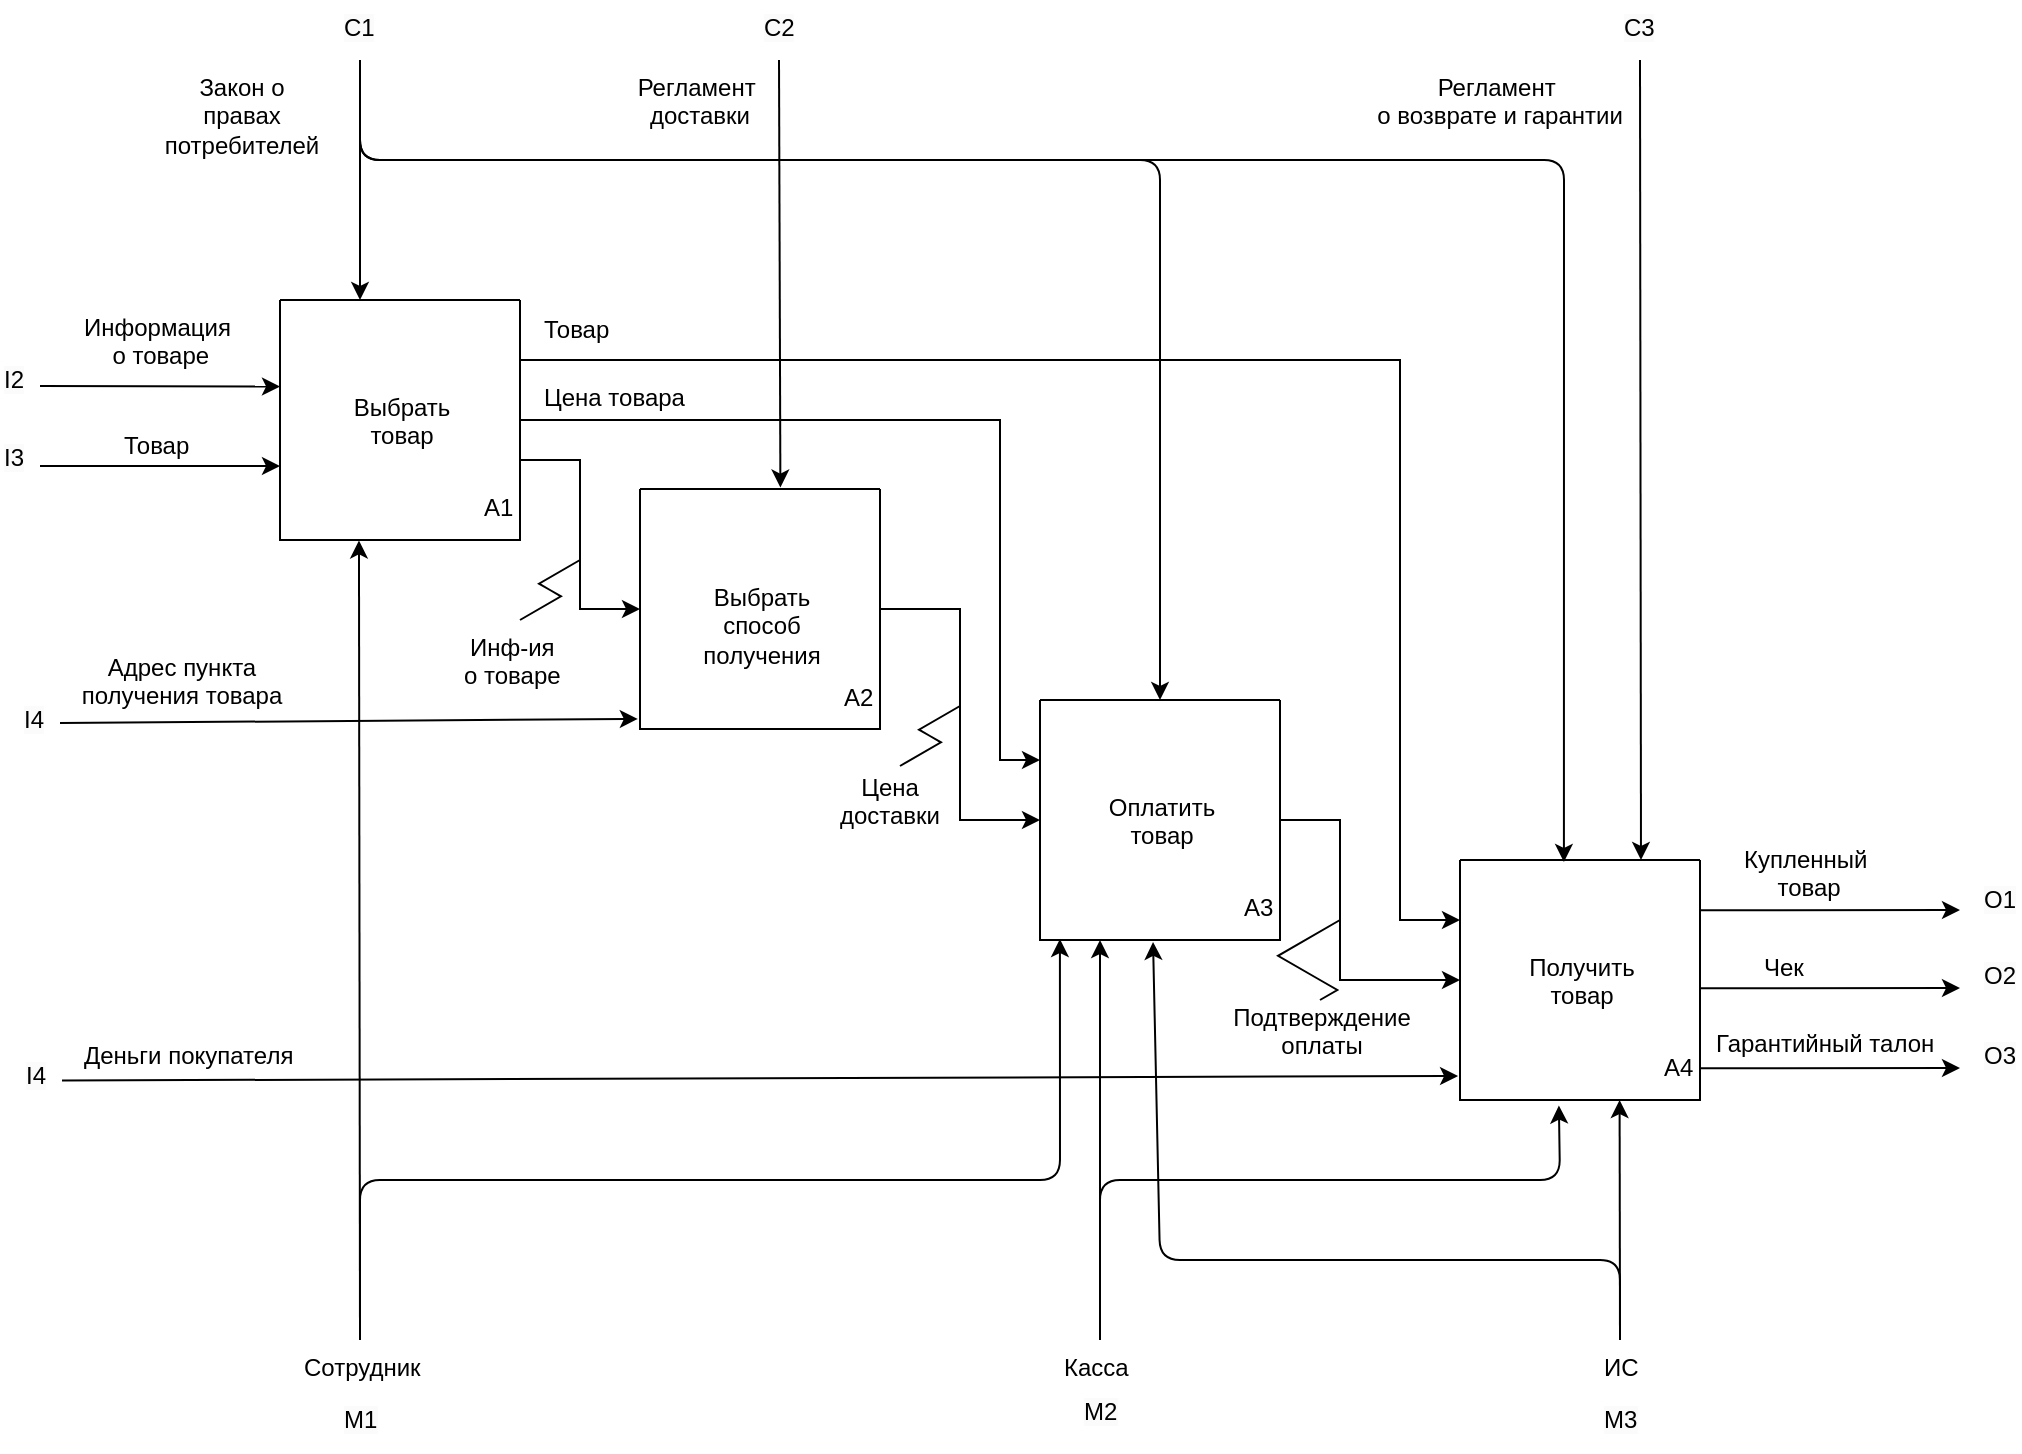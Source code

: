 <mxfile version="23.1.6" type="github">
  <diagram name="Страница — 1" id="sxPRt-Bu6NR-vyBbjWRW">
    <mxGraphModel dx="1843" dy="1203" grid="0" gridSize="10" guides="1" tooltips="1" connect="1" arrows="1" fold="1" page="0" pageScale="1" pageWidth="827" pageHeight="1169" math="0" shadow="0">
      <root>
        <mxCell id="0" />
        <mxCell id="1" parent="0" />
        <mxCell id="to2cmPUaetgxXthWl9te-18" style="edgeStyle=orthogonalEdgeStyle;rounded=0;orthogonalLoop=1;jettySize=auto;html=1;entryX=0;entryY=0.5;entryDx=0;entryDy=0;" parent="1" source="to2cmPUaetgxXthWl9te-2" target="to2cmPUaetgxXthWl9te-4" edge="1">
          <mxGeometry relative="1" as="geometry">
            <Array as="points">
              <mxPoint x="230" y="200" />
              <mxPoint x="230" y="275" />
            </Array>
          </mxGeometry>
        </mxCell>
        <mxCell id="to2cmPUaetgxXthWl9te-21" style="edgeStyle=orthogonalEdgeStyle;rounded=0;orthogonalLoop=1;jettySize=auto;html=1;exitX=1;exitY=0.25;exitDx=0;exitDy=0;entryX=0;entryY=0.25;entryDx=0;entryDy=0;" parent="1" source="to2cmPUaetgxXthWl9te-2" target="to2cmPUaetgxXthWl9te-6" edge="1">
          <mxGeometry relative="1" as="geometry">
            <Array as="points">
              <mxPoint x="200" y="180" />
              <mxPoint x="440" y="180" />
              <mxPoint x="440" y="350" />
            </Array>
          </mxGeometry>
        </mxCell>
        <mxCell id="to2cmPUaetgxXthWl9te-22" style="edgeStyle=orthogonalEdgeStyle;rounded=0;orthogonalLoop=1;jettySize=auto;html=1;exitX=1;exitY=0.25;exitDx=0;exitDy=0;entryX=0;entryY=0.25;entryDx=0;entryDy=0;" parent="1" source="to2cmPUaetgxXthWl9te-2" target="to2cmPUaetgxXthWl9te-5" edge="1">
          <mxGeometry relative="1" as="geometry">
            <Array as="points">
              <mxPoint x="640" y="150" />
              <mxPoint x="640" y="430" />
            </Array>
          </mxGeometry>
        </mxCell>
        <mxCell id="to2cmPUaetgxXthWl9te-2" value="" style="swimlane;startSize=0;" parent="1" vertex="1">
          <mxGeometry x="80" y="120" width="120" height="120" as="geometry" />
        </mxCell>
        <mxCell id="to2cmPUaetgxXthWl9te-7" value="&lt;div style=&quot;text-align: center;&quot;&gt;А1&lt;/div&gt;" style="text;whiteSpace=wrap;html=1;" parent="to2cmPUaetgxXthWl9te-2" vertex="1">
          <mxGeometry x="100" y="90" width="20" height="30" as="geometry" />
        </mxCell>
        <mxCell id="to2cmPUaetgxXthWl9te-17" value="&lt;div style=&quot;text-align: center;&quot;&gt;Выбрать товар&lt;/div&gt;" style="text;whiteSpace=wrap;html=1;" parent="to2cmPUaetgxXthWl9te-2" vertex="1">
          <mxGeometry x="20" y="40" width="80" height="40" as="geometry" />
        </mxCell>
        <mxCell id="to2cmPUaetgxXthWl9te-46" value="" style="endArrow=classic;html=1;rounded=0;" parent="to2cmPUaetgxXthWl9te-2" edge="1">
          <mxGeometry width="50" height="50" relative="1" as="geometry">
            <mxPoint x="40" y="-120" as="sourcePoint" />
            <mxPoint x="40" as="targetPoint" />
          </mxGeometry>
        </mxCell>
        <mxCell id="to2cmPUaetgxXthWl9te-19" style="edgeStyle=orthogonalEdgeStyle;rounded=0;orthogonalLoop=1;jettySize=auto;html=1;exitX=1;exitY=0.5;exitDx=0;exitDy=0;entryX=0;entryY=0.5;entryDx=0;entryDy=0;" parent="1" source="to2cmPUaetgxXthWl9te-4" target="to2cmPUaetgxXthWl9te-6" edge="1">
          <mxGeometry relative="1" as="geometry" />
        </mxCell>
        <mxCell id="to2cmPUaetgxXthWl9te-4" value="" style="swimlane;startSize=0;" parent="1" vertex="1">
          <mxGeometry x="260" y="214.5" width="120" height="120" as="geometry" />
        </mxCell>
        <mxCell id="to2cmPUaetgxXthWl9te-8" value="&lt;div style=&quot;text-align: center;&quot;&gt;А2&lt;/div&gt;" style="text;whiteSpace=wrap;html=1;" parent="to2cmPUaetgxXthWl9te-4" vertex="1">
          <mxGeometry x="100" y="90" width="20" height="30" as="geometry" />
        </mxCell>
        <mxCell id="to2cmPUaetgxXthWl9te-23" value="&lt;div style=&quot;text-align: center;&quot;&gt;Выбрать способ получения&lt;/div&gt;" style="text;whiteSpace=wrap;html=1;" parent="to2cmPUaetgxXthWl9te-4" vertex="1">
          <mxGeometry x="20" y="40" width="80" height="40" as="geometry" />
        </mxCell>
        <mxCell id="to2cmPUaetgxXthWl9te-5" value="" style="swimlane;startSize=0;" parent="1" vertex="1">
          <mxGeometry x="670" y="400" width="120" height="120" as="geometry" />
        </mxCell>
        <mxCell id="to2cmPUaetgxXthWl9te-10" value="&lt;div style=&quot;text-align: center;&quot;&gt;А4&lt;/div&gt;" style="text;whiteSpace=wrap;html=1;" parent="to2cmPUaetgxXthWl9te-5" vertex="1">
          <mxGeometry x="100" y="90" width="20" height="30" as="geometry" />
        </mxCell>
        <mxCell id="to2cmPUaetgxXthWl9te-25" value="&lt;div style=&quot;text-align: center;&quot;&gt;Получить товар&lt;/div&gt;" style="text;whiteSpace=wrap;html=1;" parent="to2cmPUaetgxXthWl9te-5" vertex="1">
          <mxGeometry x="20" y="40" width="80" height="40" as="geometry" />
        </mxCell>
        <mxCell id="to2cmPUaetgxXthWl9te-76" value="" style="endArrow=classic;html=1;rounded=0;entryX=0.665;entryY=1;entryDx=0;entryDy=0;entryPerimeter=0;" parent="to2cmPUaetgxXthWl9te-5" target="to2cmPUaetgxXthWl9te-5" edge="1">
          <mxGeometry width="50" height="50" relative="1" as="geometry">
            <mxPoint x="80" y="240" as="sourcePoint" />
            <mxPoint x="80" y="130" as="targetPoint" />
          </mxGeometry>
        </mxCell>
        <mxCell id="to2cmPUaetgxXthWl9te-81" value="" style="endArrow=classic;html=1;rounded=1;entryX=0.471;entryY=1.008;entryDx=0;entryDy=0;entryPerimeter=0;curved=0;" parent="to2cmPUaetgxXthWl9te-5" target="to2cmPUaetgxXthWl9te-6" edge="1">
          <mxGeometry width="50" height="50" relative="1" as="geometry">
            <mxPoint x="80" y="240" as="sourcePoint" />
            <mxPoint x="-140" y="120" as="targetPoint" />
            <Array as="points">
              <mxPoint x="80" y="200" />
              <mxPoint x="-150" y="200" />
            </Array>
          </mxGeometry>
        </mxCell>
        <mxCell id="to2cmPUaetgxXthWl9te-20" style="edgeStyle=orthogonalEdgeStyle;rounded=0;orthogonalLoop=1;jettySize=auto;html=1;exitX=1;exitY=0.5;exitDx=0;exitDy=0;entryX=0;entryY=0.5;entryDx=0;entryDy=0;" parent="1" source="to2cmPUaetgxXthWl9te-6" target="to2cmPUaetgxXthWl9te-5" edge="1">
          <mxGeometry relative="1" as="geometry">
            <Array as="points">
              <mxPoint x="610" y="380" />
              <mxPoint x="610" y="460" />
            </Array>
          </mxGeometry>
        </mxCell>
        <mxCell id="to2cmPUaetgxXthWl9te-6" value="" style="swimlane;startSize=0;" parent="1" vertex="1">
          <mxGeometry x="460" y="320" width="120" height="120" as="geometry" />
        </mxCell>
        <mxCell id="to2cmPUaetgxXthWl9te-9" value="&lt;div style=&quot;text-align: center;&quot;&gt;А3&lt;/div&gt;" style="text;whiteSpace=wrap;html=1;" parent="to2cmPUaetgxXthWl9te-6" vertex="1">
          <mxGeometry x="100" y="90" width="20" height="30" as="geometry" />
        </mxCell>
        <mxCell id="to2cmPUaetgxXthWl9te-24" value="&lt;div style=&quot;text-align: center;&quot;&gt;Оплатить товар&lt;/div&gt;" style="text;whiteSpace=wrap;html=1;" parent="to2cmPUaetgxXthWl9te-6" vertex="1">
          <mxGeometry x="20" y="40" width="80" height="40" as="geometry" />
        </mxCell>
        <mxCell id="to2cmPUaetgxXthWl9te-11" value="" style="endArrow=classic;html=1;rounded=0;" parent="1" edge="1">
          <mxGeometry width="50" height="50" relative="1" as="geometry">
            <mxPoint x="-40" y="163" as="sourcePoint" />
            <mxPoint x="80.0" y="163.273" as="targetPoint" />
          </mxGeometry>
        </mxCell>
        <mxCell id="to2cmPUaetgxXthWl9te-12" value="" style="endArrow=classic;html=1;rounded=0;" parent="1" edge="1">
          <mxGeometry width="50" height="50" relative="1" as="geometry">
            <mxPoint x="-40" y="203" as="sourcePoint" />
            <mxPoint x="80" y="203" as="targetPoint" />
          </mxGeometry>
        </mxCell>
        <mxCell id="to2cmPUaetgxXthWl9te-13" value="&lt;div style=&quot;text-align: center;&quot;&gt;Информация&amp;nbsp;&lt;/div&gt;&lt;div style=&quot;text-align: center;&quot;&gt;о товаре&lt;/div&gt;" style="text;whiteSpace=wrap;html=1;" parent="1" vertex="1">
          <mxGeometry x="-20" y="120" width="80" height="40" as="geometry" />
        </mxCell>
        <mxCell id="to2cmPUaetgxXthWl9te-14" value="&lt;div style=&quot;text-align: center;&quot;&gt;Товар&lt;/div&gt;" style="text;whiteSpace=wrap;html=1;" parent="1" vertex="1">
          <mxGeometry y="179" width="50" height="20" as="geometry" />
        </mxCell>
        <mxCell id="to2cmPUaetgxXthWl9te-15" value="&lt;span style=&quot;caret-color: rgb(0, 0, 0); color: rgb(0, 0, 0); font-family: Helvetica; font-style: normal; font-variant-caps: normal; font-weight: 400; letter-spacing: normal; text-align: center; text-indent: 0px; text-transform: none; word-spacing: 0px; -webkit-text-stroke-width: 0px; background-color: rgb(251, 251, 251); text-decoration: none; float: none; display: inline !important;&quot;&gt;&lt;font style=&quot;font-size: 12px;&quot;&gt;I2&lt;/font&gt;&lt;/span&gt;" style="text;whiteSpace=wrap;html=1;" parent="1" vertex="1">
          <mxGeometry x="-60" y="145.5" width="20" height="30" as="geometry" />
        </mxCell>
        <mxCell id="to2cmPUaetgxXthWl9te-16" value="&lt;span style=&quot;caret-color: rgb(0, 0, 0); color: rgb(0, 0, 0); font-family: Helvetica; font-style: normal; font-variant-caps: normal; font-weight: 400; letter-spacing: normal; text-align: center; text-indent: 0px; text-transform: none; word-spacing: 0px; -webkit-text-stroke-width: 0px; background-color: rgb(251, 251, 251); text-decoration: none; float: none; display: inline !important;&quot;&gt;&lt;font style=&quot;font-size: 12px;&quot;&gt;I3&lt;/font&gt;&lt;/span&gt;" style="text;whiteSpace=wrap;html=1;" parent="1" vertex="1">
          <mxGeometry x="-60" y="184.5" width="20" height="30" as="geometry" />
        </mxCell>
        <mxCell id="to2cmPUaetgxXthWl9te-26" value="" style="endArrow=classic;html=1;rounded=0;" parent="1" edge="1">
          <mxGeometry width="50" height="50" relative="1" as="geometry">
            <mxPoint x="790" y="425.17" as="sourcePoint" />
            <mxPoint x="920" y="425" as="targetPoint" />
          </mxGeometry>
        </mxCell>
        <mxCell id="to2cmPUaetgxXthWl9te-27" value="" style="endArrow=classic;html=1;rounded=0;" parent="1" edge="1">
          <mxGeometry width="50" height="50" relative="1" as="geometry">
            <mxPoint x="790" y="464.17" as="sourcePoint" />
            <mxPoint x="920" y="464" as="targetPoint" />
          </mxGeometry>
        </mxCell>
        <mxCell id="to2cmPUaetgxXthWl9te-28" value="" style="endArrow=classic;html=1;rounded=0;" parent="1" edge="1">
          <mxGeometry width="50" height="50" relative="1" as="geometry">
            <mxPoint x="790" y="504.17" as="sourcePoint" />
            <mxPoint x="920" y="504" as="targetPoint" />
          </mxGeometry>
        </mxCell>
        <mxCell id="to2cmPUaetgxXthWl9te-29" value="&lt;div style=&quot;text-align: center;&quot;&gt;Купленный&amp;nbsp;&lt;/div&gt;&lt;div style=&quot;text-align: center;&quot;&gt;товар&lt;/div&gt;" style="text;whiteSpace=wrap;html=1;" parent="1" vertex="1">
          <mxGeometry x="810" y="386" width="120" height="20" as="geometry" />
        </mxCell>
        <mxCell id="to2cmPUaetgxXthWl9te-30" value="&lt;div style=&quot;text-align: center;&quot;&gt;Чек&lt;/div&gt;" style="text;whiteSpace=wrap;html=1;" parent="1" vertex="1">
          <mxGeometry x="820" y="440" width="50" height="20" as="geometry" />
        </mxCell>
        <mxCell id="to2cmPUaetgxXthWl9te-31" value="&lt;div style=&quot;text-align: center;&quot;&gt;Гарантийный талон&lt;/div&gt;" style="text;whiteSpace=wrap;html=1;" parent="1" vertex="1">
          <mxGeometry x="796" y="478" width="120" height="20" as="geometry" />
        </mxCell>
        <mxCell id="to2cmPUaetgxXthWl9te-32" value="&lt;span style=&quot;caret-color: rgb(0, 0, 0); color: rgb(0, 0, 0); font-family: Helvetica; font-style: normal; font-variant-caps: normal; font-weight: 400; letter-spacing: normal; text-align: center; text-indent: 0px; text-transform: none; word-spacing: 0px; -webkit-text-stroke-width: 0px; background-color: rgb(251, 251, 251); text-decoration: none; float: none; display: inline !important;&quot;&gt;&lt;font style=&quot;font-size: 12px;&quot;&gt;О1&lt;/font&gt;&lt;/span&gt;" style="text;whiteSpace=wrap;html=1;" parent="1" vertex="1">
          <mxGeometry x="930" y="406" width="20" height="30" as="geometry" />
        </mxCell>
        <mxCell id="to2cmPUaetgxXthWl9te-33" value="&lt;span style=&quot;caret-color: rgb(0, 0, 0); color: rgb(0, 0, 0); font-family: Helvetica; font-style: normal; font-variant-caps: normal; font-weight: 400; letter-spacing: normal; text-align: center; text-indent: 0px; text-transform: none; word-spacing: 0px; -webkit-text-stroke-width: 0px; background-color: rgb(251, 251, 251); text-decoration: none; float: none; display: inline !important;&quot;&gt;&lt;font style=&quot;font-size: 12px;&quot;&gt;O2&lt;/font&gt;&lt;/span&gt;" style="text;whiteSpace=wrap;html=1;" parent="1" vertex="1">
          <mxGeometry x="930" y="444" width="20" height="30" as="geometry" />
        </mxCell>
        <mxCell id="to2cmPUaetgxXthWl9te-34" value="&lt;span style=&quot;caret-color: rgb(0, 0, 0); color: rgb(0, 0, 0); font-family: Helvetica; font-style: normal; font-variant-caps: normal; font-weight: 400; letter-spacing: normal; text-align: center; text-indent: 0px; text-transform: none; word-spacing: 0px; -webkit-text-stroke-width: 0px; background-color: rgb(251, 251, 251); text-decoration: none; float: none; display: inline !important;&quot;&gt;&lt;font style=&quot;font-size: 12px;&quot;&gt;O3&lt;/font&gt;&lt;/span&gt;" style="text;whiteSpace=wrap;html=1;" parent="1" vertex="1">
          <mxGeometry x="930" y="484" width="20" height="30" as="geometry" />
        </mxCell>
        <mxCell id="to2cmPUaetgxXthWl9te-37" value="&lt;div style=&quot;text-align: center;&quot;&gt;Товар&lt;/div&gt;" style="text;whiteSpace=wrap;html=1;" parent="1" vertex="1">
          <mxGeometry x="210" y="121" width="40" height="24.5" as="geometry" />
        </mxCell>
        <mxCell id="to2cmPUaetgxXthWl9te-38" value="&lt;div style=&quot;text-align: center;&quot;&gt;Цена товара&lt;/div&gt;" style="text;whiteSpace=wrap;html=1;" parent="1" vertex="1">
          <mxGeometry x="210" y="154.5" width="100" height="24.5" as="geometry" />
        </mxCell>
        <mxCell id="to2cmPUaetgxXthWl9te-39" value="&lt;div style=&quot;text-align: center;&quot;&gt;Инф-ия&lt;/div&gt;&lt;div style=&quot;text-align: center;&quot;&gt;о товаре&lt;/div&gt;" style="text;whiteSpace=wrap;html=1;" parent="1" vertex="1">
          <mxGeometry x="170" y="280" width="60" height="24.5" as="geometry" />
        </mxCell>
        <mxCell id="to2cmPUaetgxXthWl9te-40" value="" style="edgeStyle=isometricEdgeStyle;endArrow=none;html=1;rounded=0;exitX=0.5;exitY=0;exitDx=0;exitDy=0;" parent="1" source="to2cmPUaetgxXthWl9te-39" edge="1">
          <mxGeometry width="50" height="100" relative="1" as="geometry">
            <mxPoint x="213.46" y="280" as="sourcePoint" />
            <mxPoint x="230" y="250" as="targetPoint" />
          </mxGeometry>
        </mxCell>
        <mxCell id="to2cmPUaetgxXthWl9te-41" value="&lt;div style=&quot;text-align: center;&quot;&gt;Цена доставки&lt;/div&gt;" style="text;whiteSpace=wrap;html=1;" parent="1" vertex="1">
          <mxGeometry x="354" y="350" width="60" height="24.5" as="geometry" />
        </mxCell>
        <mxCell id="to2cmPUaetgxXthWl9te-43" value="&lt;div style=&quot;text-align: center;&quot;&gt;Подтверждение оплаты&lt;/div&gt;" style="text;whiteSpace=wrap;html=1;" parent="1" vertex="1">
          <mxGeometry x="550" y="464.75" width="100" height="33.25" as="geometry" />
        </mxCell>
        <mxCell id="to2cmPUaetgxXthWl9te-44" value="" style="edgeStyle=isometricEdgeStyle;endArrow=none;html=1;rounded=0;" parent="1" edge="1">
          <mxGeometry width="50" height="100" relative="1" as="geometry">
            <mxPoint x="600" y="470" as="sourcePoint" />
            <mxPoint x="610" y="430" as="targetPoint" />
            <Array as="points">
              <mxPoint x="600" y="460" />
            </Array>
          </mxGeometry>
        </mxCell>
        <mxCell id="to2cmPUaetgxXthWl9te-45" value="&lt;div style=&quot;text-align: center;&quot;&gt;Закон о правах потребителей&lt;/div&gt;" style="text;whiteSpace=wrap;html=1;" parent="1" vertex="1">
          <mxGeometry x="20" width="80" height="50" as="geometry" />
        </mxCell>
        <mxCell id="to2cmPUaetgxXthWl9te-47" value="&lt;span style=&quot;caret-color: rgb(0, 0, 0); color: rgb(0, 0, 0); font-family: Helvetica; font-style: normal; font-variant-caps: normal; font-weight: 400; letter-spacing: normal; text-align: center; text-indent: 0px; text-transform: none; word-spacing: 0px; -webkit-text-stroke-width: 0px; background-color: rgb(251, 251, 251); text-decoration: none; float: none; display: inline !important;&quot;&gt;&lt;font style=&quot;font-size: 12px;&quot;&gt;С1&lt;/font&gt;&lt;/span&gt;" style="text;whiteSpace=wrap;html=1;" parent="1" vertex="1">
          <mxGeometry x="110" y="-30" width="20" height="30" as="geometry" />
        </mxCell>
        <mxCell id="to2cmPUaetgxXthWl9te-48" value="&lt;span style=&quot;caret-color: rgb(0, 0, 0); color: rgb(0, 0, 0); font-family: Helvetica; font-style: normal; font-variant-caps: normal; font-weight: 400; letter-spacing: normal; text-align: center; text-indent: 0px; text-transform: none; word-spacing: 0px; -webkit-text-stroke-width: 0px; background-color: rgb(251, 251, 251); text-decoration: none; float: none; display: inline !important;&quot;&gt;&lt;font style=&quot;font-size: 12px;&quot;&gt;С2&lt;/font&gt;&lt;/span&gt;" style="text;whiteSpace=wrap;html=1;" parent="1" vertex="1">
          <mxGeometry x="320" y="-30" width="20" height="30" as="geometry" />
        </mxCell>
        <mxCell id="to2cmPUaetgxXthWl9te-50" value="" style="endArrow=classic;html=1;rounded=1;entryX=0.5;entryY=0;entryDx=0;entryDy=0;curved=0;" parent="1" target="to2cmPUaetgxXthWl9te-6" edge="1">
          <mxGeometry width="50" height="50" relative="1" as="geometry">
            <mxPoint x="120" as="sourcePoint" />
            <mxPoint x="170" y="-50" as="targetPoint" />
            <Array as="points">
              <mxPoint x="120" y="50" />
              <mxPoint x="520" y="50" />
            </Array>
          </mxGeometry>
        </mxCell>
        <mxCell id="to2cmPUaetgxXthWl9te-53" value="" style="endArrow=classic;html=1;rounded=1;entryX=0.433;entryY=0.008;entryDx=0;entryDy=0;curved=0;entryPerimeter=0;" parent="1" target="to2cmPUaetgxXthWl9te-5" edge="1">
          <mxGeometry width="50" height="50" relative="1" as="geometry">
            <mxPoint x="120" y="0.5" as="sourcePoint" />
            <mxPoint x="520" y="320.5" as="targetPoint" />
            <Array as="points">
              <mxPoint x="120" y="50" />
              <mxPoint x="420" y="50" />
              <mxPoint x="722" y="50" />
            </Array>
          </mxGeometry>
        </mxCell>
        <mxCell id="to2cmPUaetgxXthWl9te-55" value="" style="endArrow=classic;html=1;rounded=0;entryX=0.585;entryY=-0.006;entryDx=0;entryDy=0;entryPerimeter=0;" parent="1" target="to2cmPUaetgxXthWl9te-4" edge="1">
          <mxGeometry width="50" height="50" relative="1" as="geometry">
            <mxPoint x="329.5" as="sourcePoint" />
            <mxPoint x="329.5" y="120" as="targetPoint" />
          </mxGeometry>
        </mxCell>
        <mxCell id="to2cmPUaetgxXthWl9te-56" value="&lt;div style=&quot;&quot;&gt;Регламент&amp;nbsp;&lt;/div&gt;&lt;div style=&quot;&quot;&gt;доставки&lt;/div&gt;" style="text;whiteSpace=wrap;html=1;align=center;" parent="1" vertex="1">
          <mxGeometry x="250" width="80" height="50" as="geometry" />
        </mxCell>
        <mxCell id="to2cmPUaetgxXthWl9te-57" value="" style="endArrow=classic;html=1;rounded=0;entryX=0.585;entryY=-0.006;entryDx=0;entryDy=0;entryPerimeter=0;" parent="1" edge="1">
          <mxGeometry width="50" height="50" relative="1" as="geometry">
            <mxPoint x="760" as="sourcePoint" />
            <mxPoint x="760.5" y="400" as="targetPoint" />
          </mxGeometry>
        </mxCell>
        <mxCell id="to2cmPUaetgxXthWl9te-59" value="&lt;span style=&quot;caret-color: rgb(0, 0, 0); color: rgb(0, 0, 0); font-family: Helvetica; font-style: normal; font-variant-caps: normal; font-weight: 400; letter-spacing: normal; text-align: center; text-indent: 0px; text-transform: none; word-spacing: 0px; -webkit-text-stroke-width: 0px; background-color: rgb(251, 251, 251); text-decoration: none; float: none; display: inline !important;&quot;&gt;&lt;font style=&quot;font-size: 12px;&quot;&gt;С3&lt;/font&gt;&lt;/span&gt;" style="text;whiteSpace=wrap;html=1;" parent="1" vertex="1">
          <mxGeometry x="750" y="-30" width="20" height="30" as="geometry" />
        </mxCell>
        <mxCell id="to2cmPUaetgxXthWl9te-61" value="&lt;div style=&quot;&quot;&gt;Регламент&amp;nbsp;&lt;br style=&quot;border-color: var(--border-color);&quot;&gt;о возврате и гарантии&lt;br&gt;&lt;/div&gt;" style="text;whiteSpace=wrap;html=1;align=center;" parent="1" vertex="1">
          <mxGeometry x="620" width="140" height="50" as="geometry" />
        </mxCell>
        <mxCell id="to2cmPUaetgxXthWl9te-62" value="" style="endArrow=classic;html=1;rounded=0;entryX=-0.009;entryY=0.958;entryDx=0;entryDy=0;entryPerimeter=0;" parent="1" target="to2cmPUaetgxXthWl9te-4" edge="1">
          <mxGeometry width="50" height="50" relative="1" as="geometry">
            <mxPoint x="-30" y="331.5" as="sourcePoint" />
            <mxPoint x="256.76" y="330" as="targetPoint" />
          </mxGeometry>
        </mxCell>
        <mxCell id="to2cmPUaetgxXthWl9te-63" value="&lt;div style=&quot;text-align: center;&quot;&gt;Адрес пункта получения товара&lt;br&gt;&lt;/div&gt;" style="text;whiteSpace=wrap;html=1;" parent="1" vertex="1">
          <mxGeometry x="-30" y="290" width="120" height="40" as="geometry" />
        </mxCell>
        <mxCell id="to2cmPUaetgxXthWl9te-64" value="&lt;span style=&quot;caret-color: rgb(0, 0, 0); color: rgb(0, 0, 0); font-family: Helvetica; font-style: normal; font-variant-caps: normal; font-weight: 400; letter-spacing: normal; text-align: center; text-indent: 0px; text-transform: none; word-spacing: 0px; -webkit-text-stroke-width: 0px; background-color: rgb(251, 251, 251); text-decoration: none; float: none; display: inline !important;&quot;&gt;&lt;font style=&quot;font-size: 12px;&quot;&gt;I4&lt;/font&gt;&lt;/span&gt;" style="text;whiteSpace=wrap;html=1;" parent="1" vertex="1">
          <mxGeometry x="-50" y="315.5" width="20" height="30" as="geometry" />
        </mxCell>
        <mxCell id="to2cmPUaetgxXthWl9te-65" value="" style="endArrow=classic;html=1;rounded=0;entryX=-0.008;entryY=0.9;entryDx=0;entryDy=0;entryPerimeter=0;" parent="1" target="to2cmPUaetgxXthWl9te-5" edge="1">
          <mxGeometry width="50" height="50" relative="1" as="geometry">
            <mxPoint x="-29" y="510.25" as="sourcePoint" />
            <mxPoint x="260" y="507.75" as="targetPoint" />
          </mxGeometry>
        </mxCell>
        <mxCell id="to2cmPUaetgxXthWl9te-66" value="&lt;div style=&quot;text-align: center;&quot;&gt;Деньги покупателя&lt;br&gt;&lt;/div&gt;" style="text;whiteSpace=wrap;html=1;" parent="1" vertex="1">
          <mxGeometry x="-20" y="484" width="120" height="22" as="geometry" />
        </mxCell>
        <mxCell id="to2cmPUaetgxXthWl9te-67" value="&lt;span style=&quot;caret-color: rgb(0, 0, 0); color: rgb(0, 0, 0); font-family: Helvetica; font-style: normal; font-variant-caps: normal; font-weight: 400; letter-spacing: normal; text-align: center; text-indent: 0px; text-transform: none; word-spacing: 0px; -webkit-text-stroke-width: 0px; background-color: rgb(251, 251, 251); text-decoration: none; float: none; display: inline !important;&quot;&gt;&lt;font style=&quot;font-size: 12px;&quot;&gt;I4&lt;/font&gt;&lt;/span&gt;" style="text;whiteSpace=wrap;html=1;" parent="1" vertex="1">
          <mxGeometry x="-49" y="494.25" width="20" height="30" as="geometry" />
        </mxCell>
        <mxCell id="to2cmPUaetgxXthWl9te-68" value="" style="endArrow=classic;html=1;rounded=0;entryX=0.329;entryY=1.002;entryDx=0;entryDy=0;entryPerimeter=0;" parent="1" target="to2cmPUaetgxXthWl9te-2" edge="1">
          <mxGeometry width="50" height="50" relative="1" as="geometry">
            <mxPoint x="120" y="640" as="sourcePoint" />
            <mxPoint x="170" y="590" as="targetPoint" />
          </mxGeometry>
        </mxCell>
        <mxCell id="to2cmPUaetgxXthWl9te-69" value="" style="endArrow=classic;html=1;rounded=1;entryX=0.083;entryY=0.996;entryDx=0;entryDy=0;entryPerimeter=0;curved=0;" parent="1" target="to2cmPUaetgxXthWl9te-6" edge="1">
          <mxGeometry width="50" height="50" relative="1" as="geometry">
            <mxPoint x="120" y="640" as="sourcePoint" />
            <mxPoint x="170" y="590" as="targetPoint" />
            <Array as="points">
              <mxPoint x="120" y="560" />
              <mxPoint x="470" y="560" />
            </Array>
          </mxGeometry>
        </mxCell>
        <mxCell id="to2cmPUaetgxXthWl9te-70" value="" style="endArrow=classic;html=1;rounded=0;entryX=0.329;entryY=1.002;entryDx=0;entryDy=0;entryPerimeter=0;" parent="1" edge="1">
          <mxGeometry width="50" height="50" relative="1" as="geometry">
            <mxPoint x="490" y="640" as="sourcePoint" />
            <mxPoint x="490" y="440" as="targetPoint" />
          </mxGeometry>
        </mxCell>
        <mxCell id="to2cmPUaetgxXthWl9te-71" value="" style="endArrow=classic;html=1;rounded=1;entryX=0.412;entryY=1.023;entryDx=0;entryDy=0;entryPerimeter=0;curved=0;" parent="1" target="to2cmPUaetgxXthWl9te-5" edge="1">
          <mxGeometry width="50" height="50" relative="1" as="geometry">
            <mxPoint x="490" y="640" as="sourcePoint" />
            <mxPoint x="490" y="440" as="targetPoint" />
            <Array as="points">
              <mxPoint x="490" y="560" />
              <mxPoint x="720" y="560" />
            </Array>
          </mxGeometry>
        </mxCell>
        <mxCell id="to2cmPUaetgxXthWl9te-72" value="&lt;div style=&quot;text-align: center;&quot;&gt;Сотрудник&lt;br&gt;&lt;/div&gt;" style="text;whiteSpace=wrap;html=1;" parent="1" vertex="1">
          <mxGeometry x="90" y="640" width="80" height="22" as="geometry" />
        </mxCell>
        <mxCell id="to2cmPUaetgxXthWl9te-73" value="&lt;div style=&quot;text-align: center;&quot;&gt;Касса&lt;br&gt;&lt;/div&gt;" style="text;whiteSpace=wrap;html=1;" parent="1" vertex="1">
          <mxGeometry x="470" y="640" width="50" height="22" as="geometry" />
        </mxCell>
        <mxCell id="to2cmPUaetgxXthWl9te-74" value="&lt;div style=&quot;text-align: center;&quot;&gt;ИС&lt;/div&gt;" style="text;whiteSpace=wrap;html=1;" parent="1" vertex="1">
          <mxGeometry x="740" y="640" width="50" height="22" as="geometry" />
        </mxCell>
        <mxCell id="NCUvjU15pjWvKv47fmKF-4" value="&lt;span style=&quot;caret-color: rgb(0, 0, 0); color: rgb(0, 0, 0); font-family: Helvetica; font-style: normal; font-variant-caps: normal; font-weight: 400; letter-spacing: normal; text-align: center; text-indent: 0px; text-transform: none; word-spacing: 0px; -webkit-text-stroke-width: 0px; background-color: rgb(251, 251, 251); text-decoration: none; float: none; display: inline !important;&quot;&gt;&lt;font style=&quot;font-size: 12px;&quot;&gt;M1&lt;/font&gt;&lt;/span&gt;" style="text;whiteSpace=wrap;html=1;" parent="1" vertex="1">
          <mxGeometry x="110" y="666" width="20" height="30" as="geometry" />
        </mxCell>
        <mxCell id="NCUvjU15pjWvKv47fmKF-5" value="&lt;span style=&quot;caret-color: rgb(0, 0, 0); color: rgb(0, 0, 0); font-family: Helvetica; font-style: normal; font-variant-caps: normal; font-weight: 400; letter-spacing: normal; text-align: center; text-indent: 0px; text-transform: none; word-spacing: 0px; -webkit-text-stroke-width: 0px; background-color: rgb(251, 251, 251); text-decoration: none; float: none; display: inline !important;&quot;&gt;&lt;font style=&quot;font-size: 12px;&quot;&gt;M2&lt;/font&gt;&lt;/span&gt;" style="text;whiteSpace=wrap;html=1;" parent="1" vertex="1">
          <mxGeometry x="480" y="662" width="20" height="30" as="geometry" />
        </mxCell>
        <mxCell id="NCUvjU15pjWvKv47fmKF-6" value="&lt;span style=&quot;caret-color: rgb(0, 0, 0); color: rgb(0, 0, 0); font-family: Helvetica; font-style: normal; font-variant-caps: normal; font-weight: 400; letter-spacing: normal; text-align: center; text-indent: 0px; text-transform: none; word-spacing: 0px; -webkit-text-stroke-width: 0px; background-color: rgb(251, 251, 251); text-decoration: none; float: none; display: inline !important;&quot;&gt;&lt;font style=&quot;font-size: 12px;&quot;&gt;M3&lt;/font&gt;&lt;/span&gt;" style="text;whiteSpace=wrap;html=1;" parent="1" vertex="1">
          <mxGeometry x="740" y="666" width="20" height="30" as="geometry" />
        </mxCell>
        <mxCell id="hy14GzOTZHPCHO-HXmPk-1" value="" style="edgeStyle=isometricEdgeStyle;endArrow=none;html=1;rounded=0;exitX=0.5;exitY=0;exitDx=0;exitDy=0;" edge="1" parent="1">
          <mxGeometry width="50" height="100" relative="1" as="geometry">
            <mxPoint x="390" y="353" as="sourcePoint" />
            <mxPoint x="420" y="323" as="targetPoint" />
          </mxGeometry>
        </mxCell>
      </root>
    </mxGraphModel>
  </diagram>
</mxfile>
